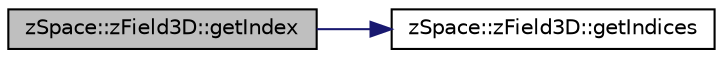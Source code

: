 digraph "zSpace::zField3D::getIndex"
{
 // LATEX_PDF_SIZE
  edge [fontname="Helvetica",fontsize="10",labelfontname="Helvetica",labelfontsize="10"];
  node [fontname="Helvetica",fontsize="10",shape=record];
  rankdir="LR";
  Node30 [label="zSpace::zField3D::getIndex",height=0.2,width=0.4,color="black", fillcolor="grey75", style="filled", fontcolor="black",tooltip="This method gets the index of the field at the input position."];
  Node30 -> Node31 [color="midnightblue",fontsize="10",style="solid",fontname="Helvetica"];
  Node31 [label="zSpace::zField3D::getIndices",height=0.2,width=0.4,color="black", fillcolor="white", style="filled",URL="$classz_space_1_1z_field3_d.html#a560dd880cdc8c49a9bc40bf3557159d7",tooltip="This method gets the indicies of the field at the input position."];
}
